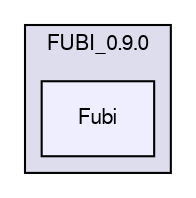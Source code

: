 digraph "Fubi" {
  compound=true
  node [ fontsize="10", fontname="FreeSans"];
  edge [ labelfontsize="10", labelfontname="FreeSans"];
  subgraph clusterdir_b0442ecf99254f264b6fb355252a39b8 {
    graph [ bgcolor="#ddddee", pencolor="black", label="FUBI_0.9.0" fontname="FreeSans", fontsize="10", URL="dir_b0442ecf99254f264b6fb355252a39b8.html"]
  dir_74d37b3860d4eb01ad0df65a796b55f8 [shape=box, label="Fubi", style="filled", fillcolor="#eeeeff", pencolor="black", URL="dir_74d37b3860d4eb01ad0df65a796b55f8.html"];
  }
}

